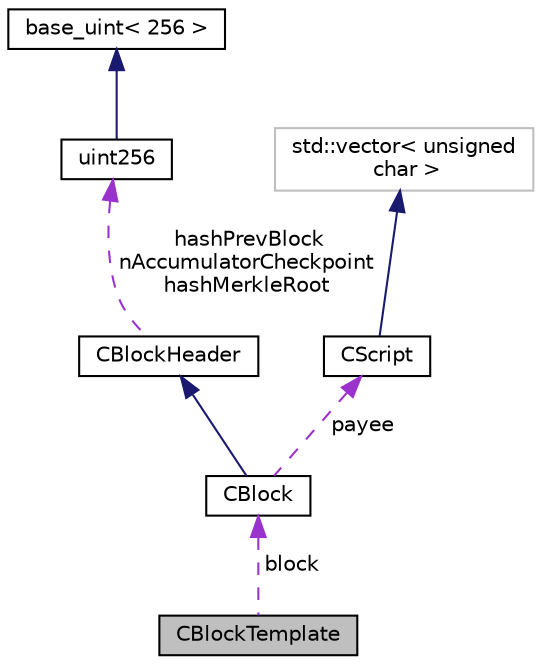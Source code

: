 digraph "CBlockTemplate"
{
 // LATEX_PDF_SIZE
  edge [fontname="Helvetica",fontsize="10",labelfontname="Helvetica",labelfontsize="10"];
  node [fontname="Helvetica",fontsize="10",shape=record];
  Node1 [label="CBlockTemplate",height=0.2,width=0.4,color="black", fillcolor="grey75", style="filled", fontcolor="black",tooltip=" "];
  Node2 -> Node1 [dir="back",color="darkorchid3",fontsize="10",style="dashed",label=" block" ];
  Node2 [label="CBlock",height=0.2,width=0.4,color="black", fillcolor="white", style="filled",URL="$class_c_block.html",tooltip=" "];
  Node3 -> Node2 [dir="back",color="midnightblue",fontsize="10",style="solid"];
  Node3 [label="CBlockHeader",height=0.2,width=0.4,color="black", fillcolor="white", style="filled",URL="$class_c_block_header.html",tooltip=" "];
  Node4 -> Node3 [dir="back",color="darkorchid3",fontsize="10",style="dashed",label=" hashPrevBlock\nnAccumulatorCheckpoint\nhashMerkleRoot" ];
  Node4 [label="uint256",height=0.2,width=0.4,color="black", fillcolor="white", style="filled",URL="$classuint256.html",tooltip=" "];
  Node5 -> Node4 [dir="back",color="midnightblue",fontsize="10",style="solid"];
  Node5 [label="base_uint\< 256 \>",height=0.2,width=0.4,color="black", fillcolor="white", style="filled",URL="$classbase__uint.html",tooltip=" "];
  Node6 -> Node2 [dir="back",color="darkorchid3",fontsize="10",style="dashed",label=" payee" ];
  Node6 [label="CScript",height=0.2,width=0.4,color="black", fillcolor="white", style="filled",URL="$class_c_script.html",tooltip=" "];
  Node7 -> Node6 [dir="back",color="midnightblue",fontsize="10",style="solid"];
  Node7 [label="std::vector\< unsigned\l char \>",height=0.2,width=0.4,color="grey75", fillcolor="white", style="filled",tooltip=" "];
}
